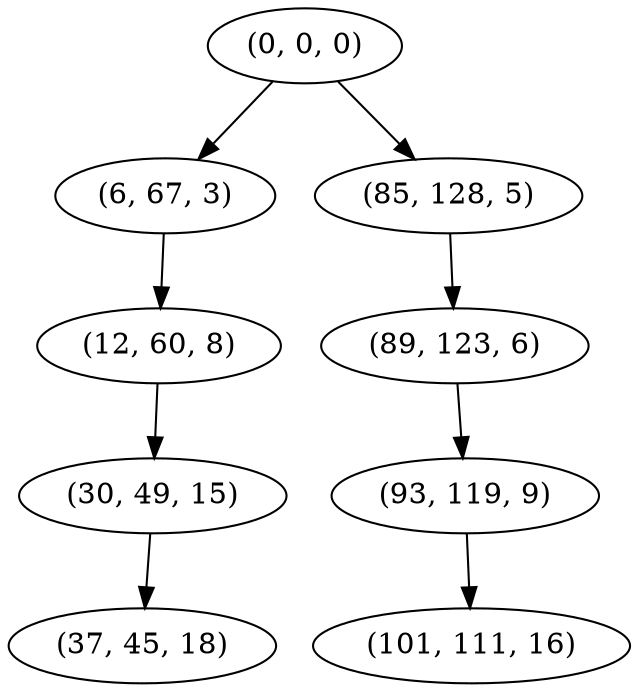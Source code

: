 digraph tree {
    "(0, 0, 0)";
    "(6, 67, 3)";
    "(12, 60, 8)";
    "(30, 49, 15)";
    "(37, 45, 18)";
    "(85, 128, 5)";
    "(89, 123, 6)";
    "(93, 119, 9)";
    "(101, 111, 16)";
    "(0, 0, 0)" -> "(6, 67, 3)";
    "(0, 0, 0)" -> "(85, 128, 5)";
    "(6, 67, 3)" -> "(12, 60, 8)";
    "(12, 60, 8)" -> "(30, 49, 15)";
    "(30, 49, 15)" -> "(37, 45, 18)";
    "(85, 128, 5)" -> "(89, 123, 6)";
    "(89, 123, 6)" -> "(93, 119, 9)";
    "(93, 119, 9)" -> "(101, 111, 16)";
}
